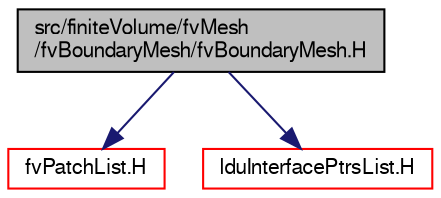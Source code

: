digraph "src/finiteVolume/fvMesh/fvBoundaryMesh/fvBoundaryMesh.H"
{
  bgcolor="transparent";
  edge [fontname="FreeSans",fontsize="10",labelfontname="FreeSans",labelfontsize="10"];
  node [fontname="FreeSans",fontsize="10",shape=record];
  Node0 [label="src/finiteVolume/fvMesh\l/fvBoundaryMesh/fvBoundaryMesh.H",height=0.2,width=0.4,color="black", fillcolor="grey75", style="filled", fontcolor="black"];
  Node0 -> Node1 [color="midnightblue",fontsize="10",style="solid",fontname="FreeSans"];
  Node1 [label="fvPatchList.H",height=0.2,width=0.4,color="red",URL="$a03692.html"];
  Node0 -> Node159 [color="midnightblue",fontsize="10",style="solid",fontname="FreeSans"];
  Node159 [label="lduInterfacePtrsList.H",height=0.2,width=0.4,color="red",URL="$a10655.html"];
}
